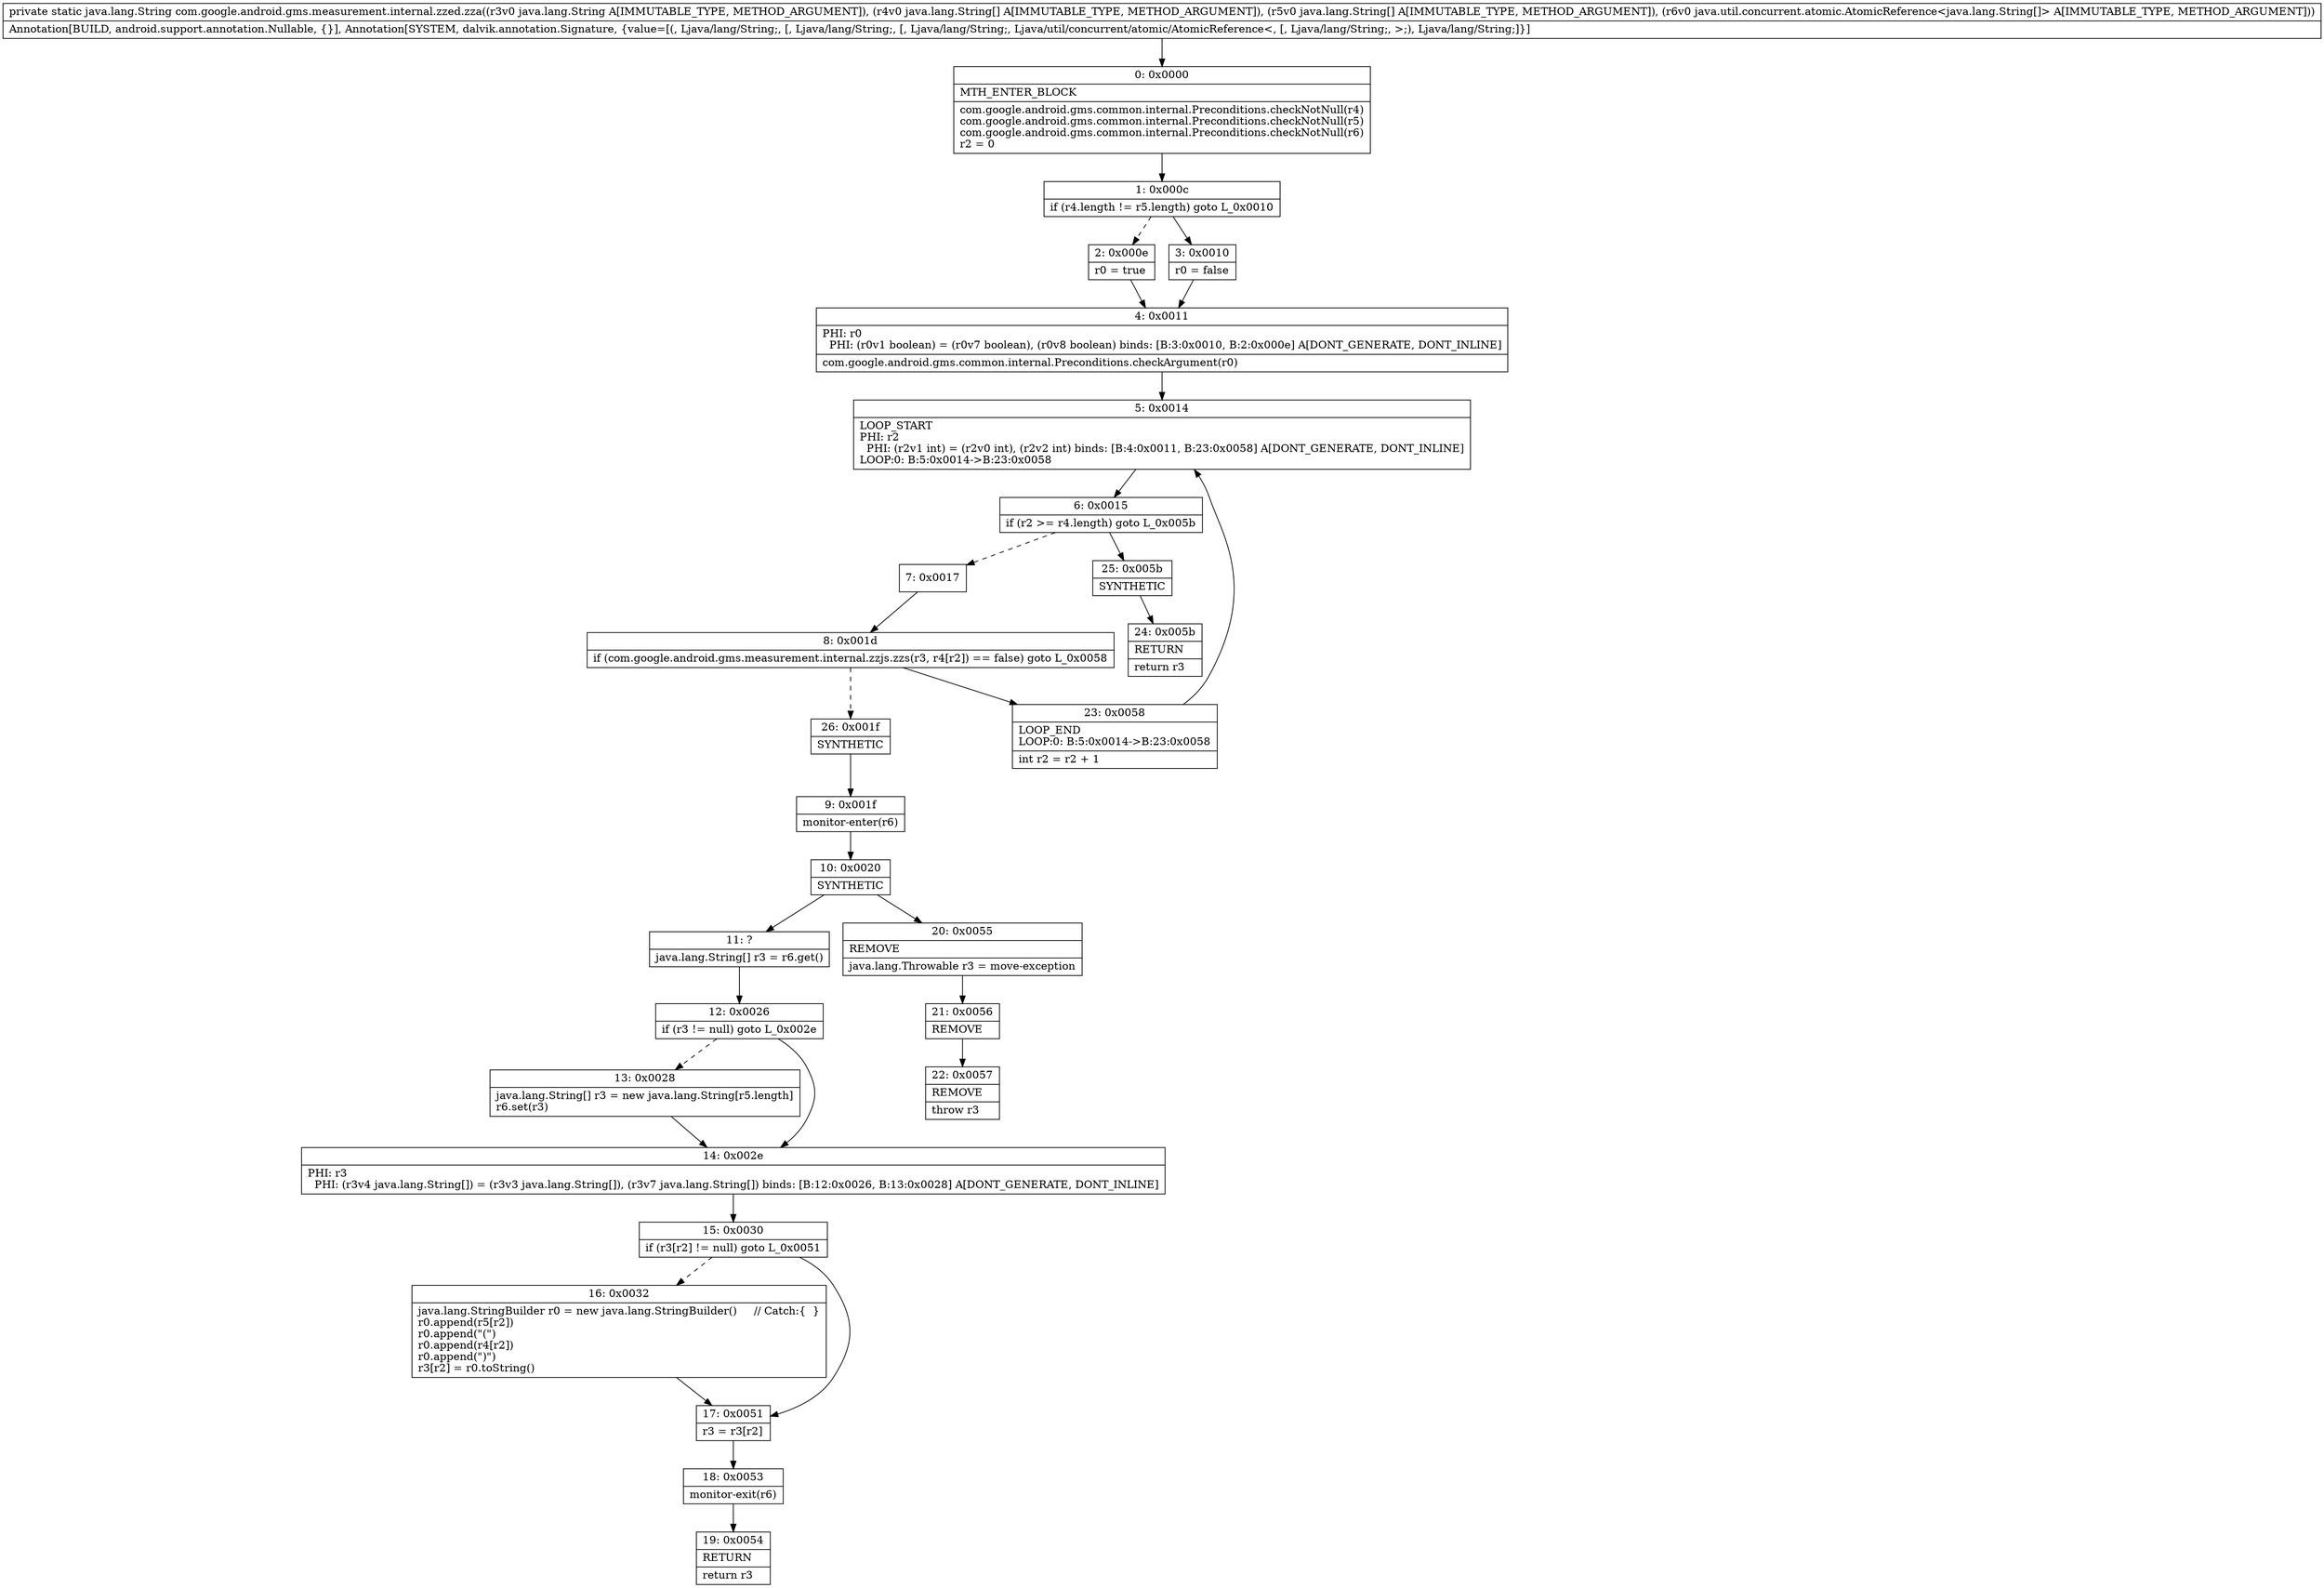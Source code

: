 digraph "CFG forcom.google.android.gms.measurement.internal.zzed.zza(Ljava\/lang\/String;[Ljava\/lang\/String;[Ljava\/lang\/String;Ljava\/util\/concurrent\/atomic\/AtomicReference;)Ljava\/lang\/String;" {
Node_0 [shape=record,label="{0\:\ 0x0000|MTH_ENTER_BLOCK\l|com.google.android.gms.common.internal.Preconditions.checkNotNull(r4)\lcom.google.android.gms.common.internal.Preconditions.checkNotNull(r5)\lcom.google.android.gms.common.internal.Preconditions.checkNotNull(r6)\lr2 = 0\l}"];
Node_1 [shape=record,label="{1\:\ 0x000c|if (r4.length != r5.length) goto L_0x0010\l}"];
Node_2 [shape=record,label="{2\:\ 0x000e|r0 = true\l}"];
Node_3 [shape=record,label="{3\:\ 0x0010|r0 = false\l}"];
Node_4 [shape=record,label="{4\:\ 0x0011|PHI: r0 \l  PHI: (r0v1 boolean) = (r0v7 boolean), (r0v8 boolean) binds: [B:3:0x0010, B:2:0x000e] A[DONT_GENERATE, DONT_INLINE]\l|com.google.android.gms.common.internal.Preconditions.checkArgument(r0)\l}"];
Node_5 [shape=record,label="{5\:\ 0x0014|LOOP_START\lPHI: r2 \l  PHI: (r2v1 int) = (r2v0 int), (r2v2 int) binds: [B:4:0x0011, B:23:0x0058] A[DONT_GENERATE, DONT_INLINE]\lLOOP:0: B:5:0x0014\-\>B:23:0x0058\l}"];
Node_6 [shape=record,label="{6\:\ 0x0015|if (r2 \>= r4.length) goto L_0x005b\l}"];
Node_7 [shape=record,label="{7\:\ 0x0017}"];
Node_8 [shape=record,label="{8\:\ 0x001d|if (com.google.android.gms.measurement.internal.zzjs.zzs(r3, r4[r2]) == false) goto L_0x0058\l}"];
Node_9 [shape=record,label="{9\:\ 0x001f|monitor\-enter(r6)\l}"];
Node_10 [shape=record,label="{10\:\ 0x0020|SYNTHETIC\l}"];
Node_11 [shape=record,label="{11\:\ ?|java.lang.String[] r3 = r6.get()\l}"];
Node_12 [shape=record,label="{12\:\ 0x0026|if (r3 != null) goto L_0x002e\l}"];
Node_13 [shape=record,label="{13\:\ 0x0028|java.lang.String[] r3 = new java.lang.String[r5.length]\lr6.set(r3)\l}"];
Node_14 [shape=record,label="{14\:\ 0x002e|PHI: r3 \l  PHI: (r3v4 java.lang.String[]) = (r3v3 java.lang.String[]), (r3v7 java.lang.String[]) binds: [B:12:0x0026, B:13:0x0028] A[DONT_GENERATE, DONT_INLINE]\l}"];
Node_15 [shape=record,label="{15\:\ 0x0030|if (r3[r2] != null) goto L_0x0051\l}"];
Node_16 [shape=record,label="{16\:\ 0x0032|java.lang.StringBuilder r0 = new java.lang.StringBuilder()     \/\/ Catch:\{  \}\lr0.append(r5[r2])\lr0.append(\"(\")\lr0.append(r4[r2])\lr0.append(\")\")\lr3[r2] = r0.toString()\l}"];
Node_17 [shape=record,label="{17\:\ 0x0051|r3 = r3[r2]\l}"];
Node_18 [shape=record,label="{18\:\ 0x0053|monitor\-exit(r6)\l}"];
Node_19 [shape=record,label="{19\:\ 0x0054|RETURN\l|return r3\l}"];
Node_20 [shape=record,label="{20\:\ 0x0055|REMOVE\l|java.lang.Throwable r3 = move\-exception\l}"];
Node_21 [shape=record,label="{21\:\ 0x0056|REMOVE\l}"];
Node_22 [shape=record,label="{22\:\ 0x0057|REMOVE\l|throw r3\l}"];
Node_23 [shape=record,label="{23\:\ 0x0058|LOOP_END\lLOOP:0: B:5:0x0014\-\>B:23:0x0058\l|int r2 = r2 + 1\l}"];
Node_24 [shape=record,label="{24\:\ 0x005b|RETURN\l|return r3\l}"];
Node_25 [shape=record,label="{25\:\ 0x005b|SYNTHETIC\l}"];
Node_26 [shape=record,label="{26\:\ 0x001f|SYNTHETIC\l}"];
MethodNode[shape=record,label="{private static java.lang.String com.google.android.gms.measurement.internal.zzed.zza((r3v0 java.lang.String A[IMMUTABLE_TYPE, METHOD_ARGUMENT]), (r4v0 java.lang.String[] A[IMMUTABLE_TYPE, METHOD_ARGUMENT]), (r5v0 java.lang.String[] A[IMMUTABLE_TYPE, METHOD_ARGUMENT]), (r6v0 java.util.concurrent.atomic.AtomicReference\<java.lang.String[]\> A[IMMUTABLE_TYPE, METHOD_ARGUMENT]))  | Annotation[BUILD, android.support.annotation.Nullable, \{\}], Annotation[SYSTEM, dalvik.annotation.Signature, \{value=[(, Ljava\/lang\/String;, [, Ljava\/lang\/String;, [, Ljava\/lang\/String;, Ljava\/util\/concurrent\/atomic\/AtomicReference\<, [, Ljava\/lang\/String;, \>;), Ljava\/lang\/String;]\}]\l}"];
MethodNode -> Node_0;
Node_0 -> Node_1;
Node_1 -> Node_2[style=dashed];
Node_1 -> Node_3;
Node_2 -> Node_4;
Node_3 -> Node_4;
Node_4 -> Node_5;
Node_5 -> Node_6;
Node_6 -> Node_7[style=dashed];
Node_6 -> Node_25;
Node_7 -> Node_8;
Node_8 -> Node_23;
Node_8 -> Node_26[style=dashed];
Node_9 -> Node_10;
Node_10 -> Node_11;
Node_10 -> Node_20;
Node_11 -> Node_12;
Node_12 -> Node_13[style=dashed];
Node_12 -> Node_14;
Node_13 -> Node_14;
Node_14 -> Node_15;
Node_15 -> Node_16[style=dashed];
Node_15 -> Node_17;
Node_16 -> Node_17;
Node_17 -> Node_18;
Node_18 -> Node_19;
Node_20 -> Node_21;
Node_21 -> Node_22;
Node_23 -> Node_5;
Node_25 -> Node_24;
Node_26 -> Node_9;
}

